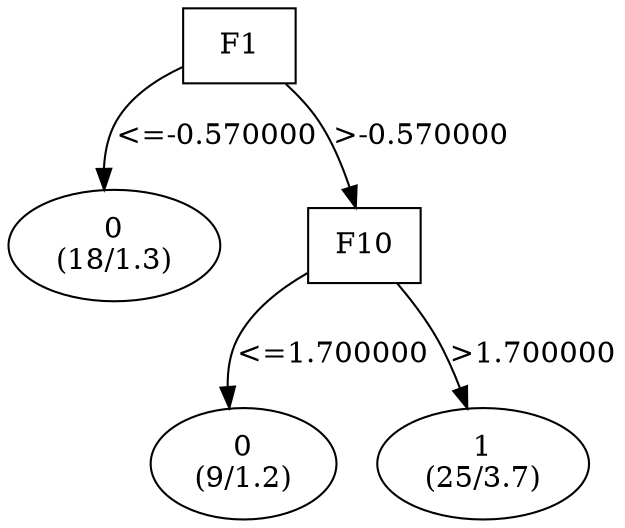 digraph YaDT {
n0 [ shape=box, label="F1\n"]
n0 -> n1 [label="<=-0.570000"]
n1 [ shape=ellipse, label="0\n(18/1.3)"]
n0 -> n2 [label=">-0.570000"]
n2 [ shape=box, label="F10\n"]
n2 -> n3 [label="<=1.700000"]
n3 [ shape=ellipse, label="0\n(9/1.2)"]
n2 -> n4 [label=">1.700000"]
n4 [ shape=ellipse, label="1\n(25/3.7)"]
}
